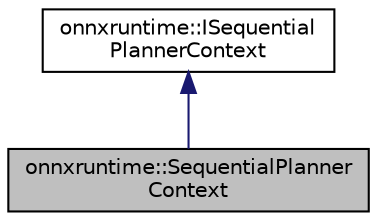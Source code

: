 digraph "onnxruntime::SequentialPlannerContext"
{
  edge [fontname="Helvetica",fontsize="10",labelfontname="Helvetica",labelfontsize="10"];
  node [fontname="Helvetica",fontsize="10",shape=record];
  Node2 [label="onnxruntime::SequentialPlanner\lContext",height=0.2,width=0.4,color="black", fillcolor="grey75", style="filled", fontcolor="black"];
  Node3 -> Node2 [dir="back",color="midnightblue",fontsize="10",style="solid",fontname="Helvetica"];
  Node3 [label="onnxruntime::ISequential\lPlannerContext",height=0.2,width=0.4,color="black", fillcolor="white", style="filled",URL="$classonnxruntime_1_1ISequentialPlannerContext.html"];
}
